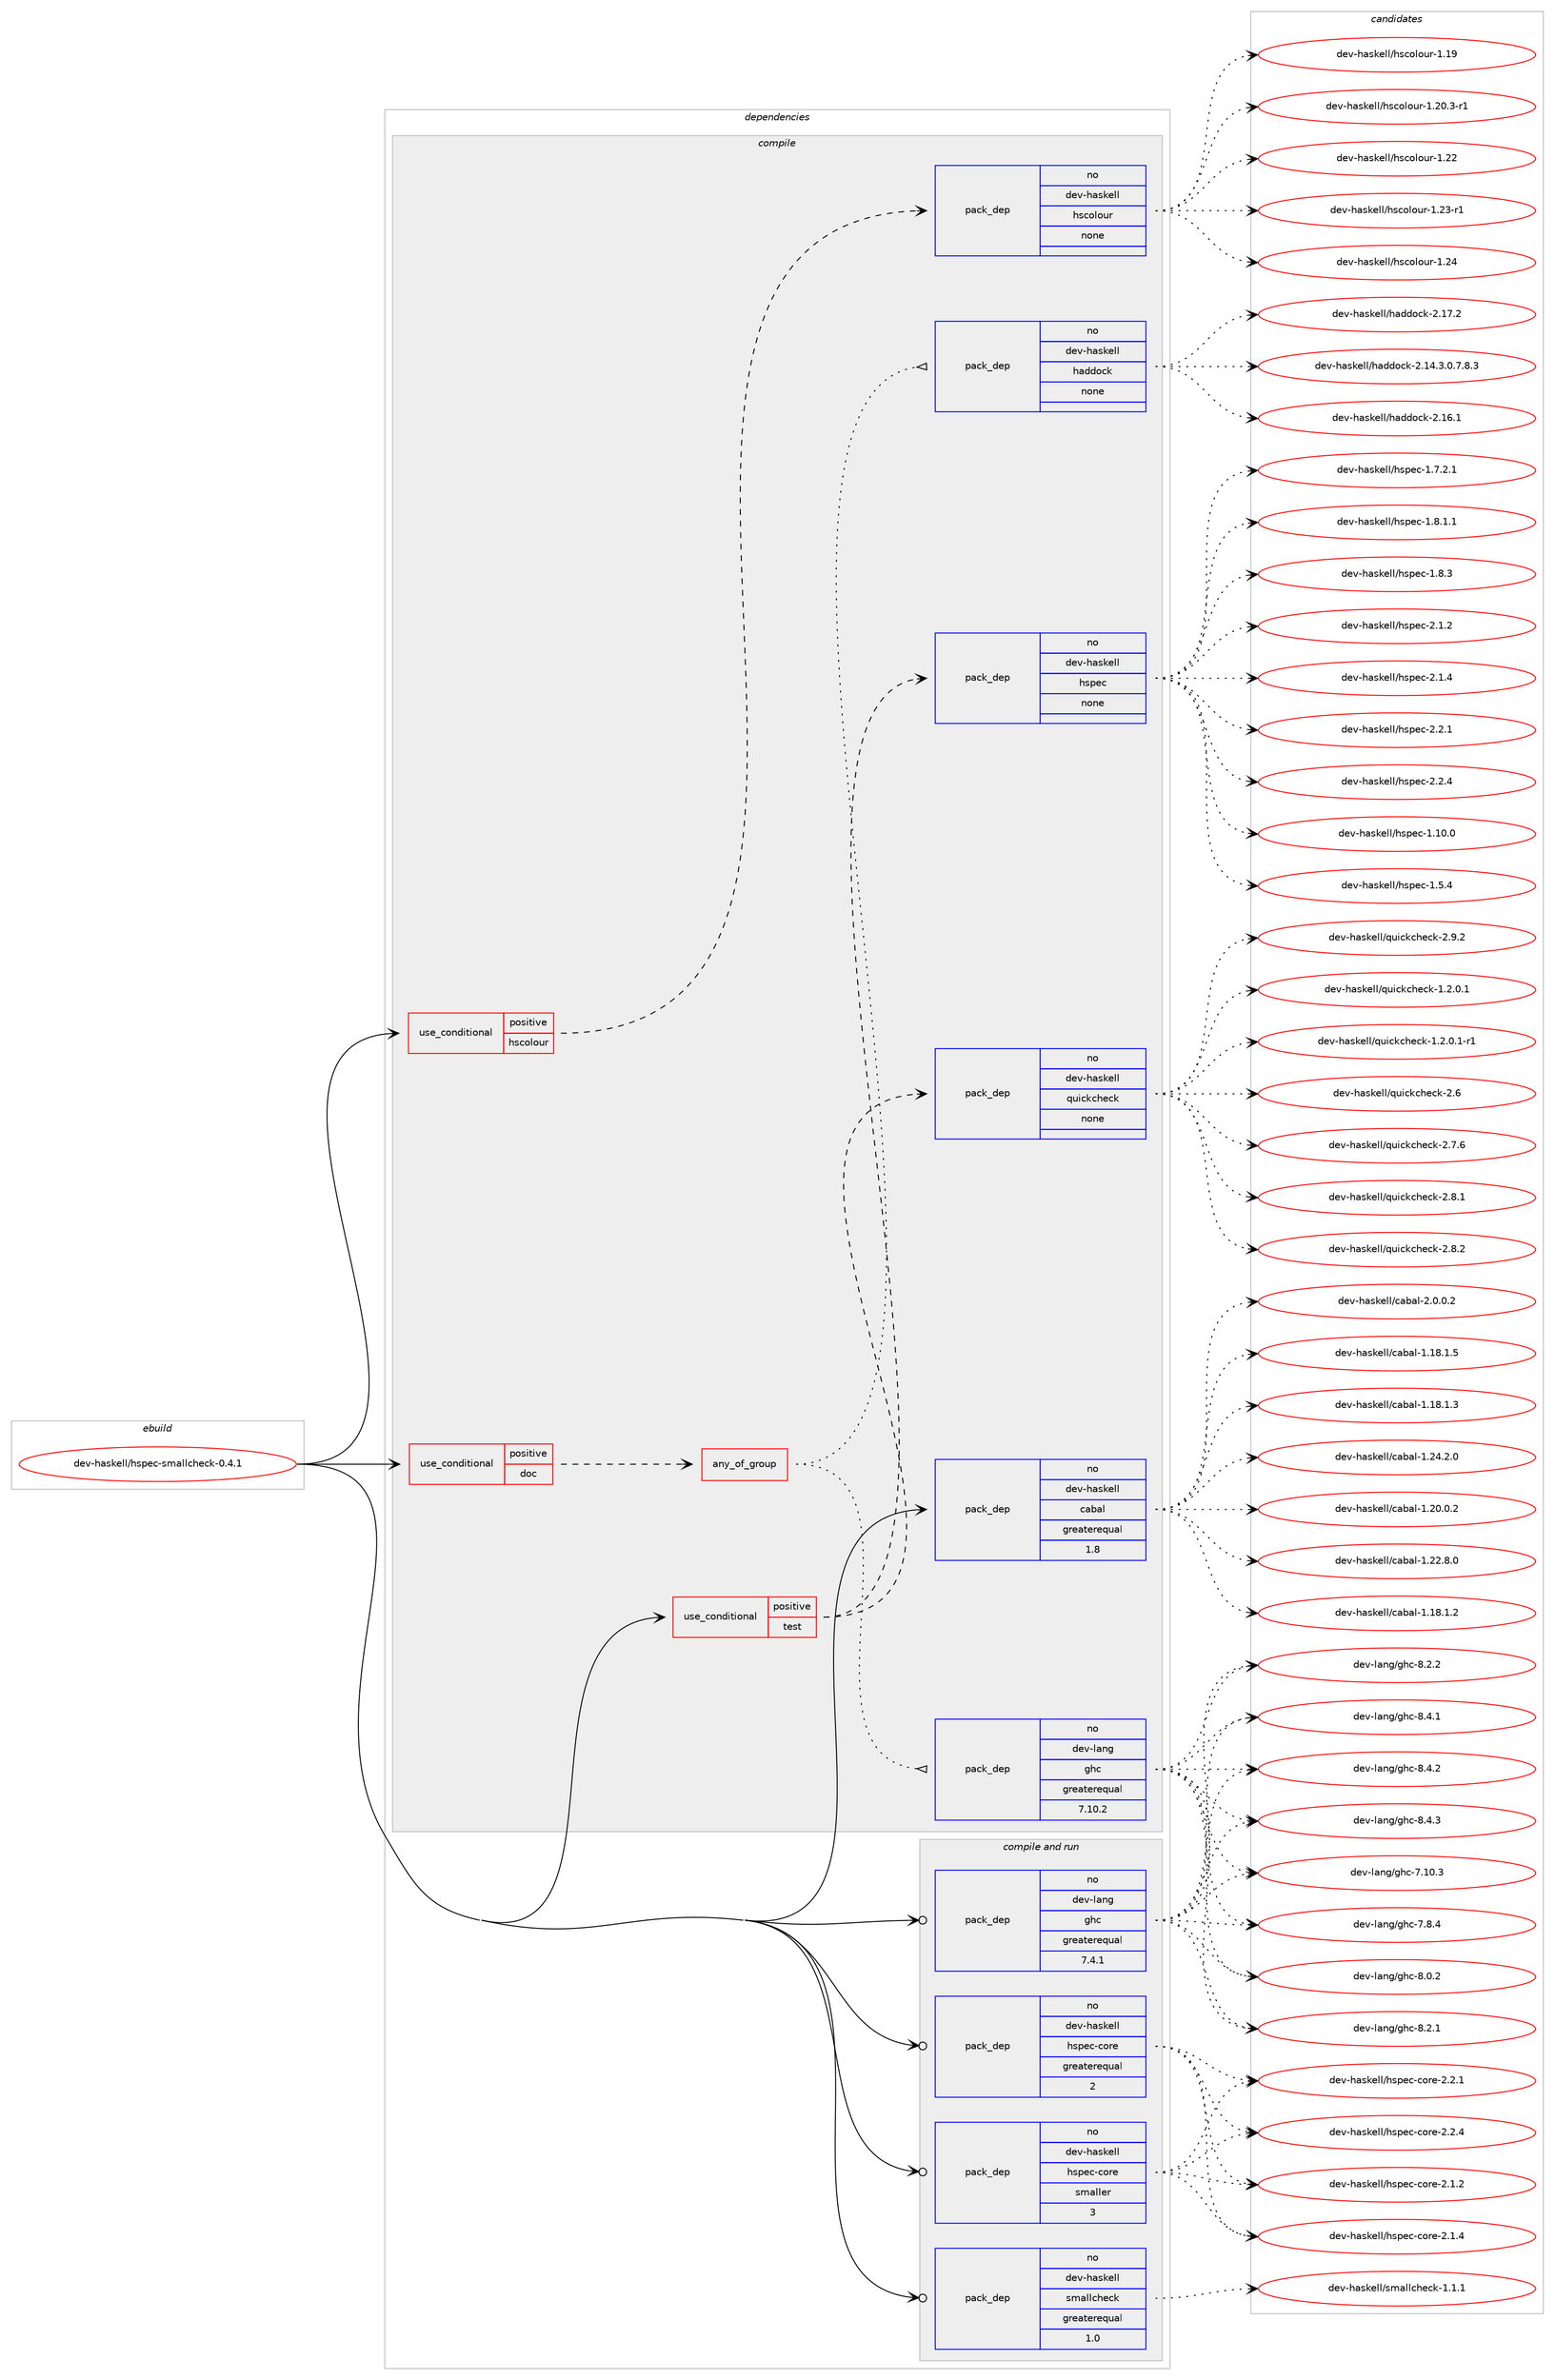 digraph prolog {

# *************
# Graph options
# *************

newrank=true;
concentrate=true;
compound=true;
graph [rankdir=LR,fontname=Helvetica,fontsize=10,ranksep=1.5];#, ranksep=2.5, nodesep=0.2];
edge  [arrowhead=vee];
node  [fontname=Helvetica,fontsize=10];

# **********
# The ebuild
# **********

subgraph cluster_leftcol {
color=gray;
rank=same;
label=<<i>ebuild</i>>;
id [label="dev-haskell/hspec-smallcheck-0.4.1", color=red, width=4, href="../dev-haskell/hspec-smallcheck-0.4.1.svg"];
}

# ****************
# The dependencies
# ****************

subgraph cluster_midcol {
color=gray;
label=<<i>dependencies</i>>;
subgraph cluster_compile {
fillcolor="#eeeeee";
style=filled;
label=<<i>compile</i>>;
subgraph cond360069 {
dependency1335599 [label=<<TABLE BORDER="0" CELLBORDER="1" CELLSPACING="0" CELLPADDING="4"><TR><TD ROWSPAN="3" CELLPADDING="10">use_conditional</TD></TR><TR><TD>positive</TD></TR><TR><TD>doc</TD></TR></TABLE>>, shape=none, color=red];
subgraph any21071 {
dependency1335600 [label=<<TABLE BORDER="0" CELLBORDER="1" CELLSPACING="0" CELLPADDING="4"><TR><TD CELLPADDING="10">any_of_group</TD></TR></TABLE>>, shape=none, color=red];subgraph pack953907 {
dependency1335601 [label=<<TABLE BORDER="0" CELLBORDER="1" CELLSPACING="0" CELLPADDING="4" WIDTH="220"><TR><TD ROWSPAN="6" CELLPADDING="30">pack_dep</TD></TR><TR><TD WIDTH="110">no</TD></TR><TR><TD>dev-haskell</TD></TR><TR><TD>haddock</TD></TR><TR><TD>none</TD></TR><TR><TD></TD></TR></TABLE>>, shape=none, color=blue];
}
dependency1335600:e -> dependency1335601:w [weight=20,style="dotted",arrowhead="oinv"];
subgraph pack953908 {
dependency1335602 [label=<<TABLE BORDER="0" CELLBORDER="1" CELLSPACING="0" CELLPADDING="4" WIDTH="220"><TR><TD ROWSPAN="6" CELLPADDING="30">pack_dep</TD></TR><TR><TD WIDTH="110">no</TD></TR><TR><TD>dev-lang</TD></TR><TR><TD>ghc</TD></TR><TR><TD>greaterequal</TD></TR><TR><TD>7.10.2</TD></TR></TABLE>>, shape=none, color=blue];
}
dependency1335600:e -> dependency1335602:w [weight=20,style="dotted",arrowhead="oinv"];
}
dependency1335599:e -> dependency1335600:w [weight=20,style="dashed",arrowhead="vee"];
}
id:e -> dependency1335599:w [weight=20,style="solid",arrowhead="vee"];
subgraph cond360070 {
dependency1335603 [label=<<TABLE BORDER="0" CELLBORDER="1" CELLSPACING="0" CELLPADDING="4"><TR><TD ROWSPAN="3" CELLPADDING="10">use_conditional</TD></TR><TR><TD>positive</TD></TR><TR><TD>hscolour</TD></TR></TABLE>>, shape=none, color=red];
subgraph pack953909 {
dependency1335604 [label=<<TABLE BORDER="0" CELLBORDER="1" CELLSPACING="0" CELLPADDING="4" WIDTH="220"><TR><TD ROWSPAN="6" CELLPADDING="30">pack_dep</TD></TR><TR><TD WIDTH="110">no</TD></TR><TR><TD>dev-haskell</TD></TR><TR><TD>hscolour</TD></TR><TR><TD>none</TD></TR><TR><TD></TD></TR></TABLE>>, shape=none, color=blue];
}
dependency1335603:e -> dependency1335604:w [weight=20,style="dashed",arrowhead="vee"];
}
id:e -> dependency1335603:w [weight=20,style="solid",arrowhead="vee"];
subgraph cond360071 {
dependency1335605 [label=<<TABLE BORDER="0" CELLBORDER="1" CELLSPACING="0" CELLPADDING="4"><TR><TD ROWSPAN="3" CELLPADDING="10">use_conditional</TD></TR><TR><TD>positive</TD></TR><TR><TD>test</TD></TR></TABLE>>, shape=none, color=red];
subgraph pack953910 {
dependency1335606 [label=<<TABLE BORDER="0" CELLBORDER="1" CELLSPACING="0" CELLPADDING="4" WIDTH="220"><TR><TD ROWSPAN="6" CELLPADDING="30">pack_dep</TD></TR><TR><TD WIDTH="110">no</TD></TR><TR><TD>dev-haskell</TD></TR><TR><TD>hspec</TD></TR><TR><TD>none</TD></TR><TR><TD></TD></TR></TABLE>>, shape=none, color=blue];
}
dependency1335605:e -> dependency1335606:w [weight=20,style="dashed",arrowhead="vee"];
subgraph pack953911 {
dependency1335607 [label=<<TABLE BORDER="0" CELLBORDER="1" CELLSPACING="0" CELLPADDING="4" WIDTH="220"><TR><TD ROWSPAN="6" CELLPADDING="30">pack_dep</TD></TR><TR><TD WIDTH="110">no</TD></TR><TR><TD>dev-haskell</TD></TR><TR><TD>quickcheck</TD></TR><TR><TD>none</TD></TR><TR><TD></TD></TR></TABLE>>, shape=none, color=blue];
}
dependency1335605:e -> dependency1335607:w [weight=20,style="dashed",arrowhead="vee"];
}
id:e -> dependency1335605:w [weight=20,style="solid",arrowhead="vee"];
subgraph pack953912 {
dependency1335608 [label=<<TABLE BORDER="0" CELLBORDER="1" CELLSPACING="0" CELLPADDING="4" WIDTH="220"><TR><TD ROWSPAN="6" CELLPADDING="30">pack_dep</TD></TR><TR><TD WIDTH="110">no</TD></TR><TR><TD>dev-haskell</TD></TR><TR><TD>cabal</TD></TR><TR><TD>greaterequal</TD></TR><TR><TD>1.8</TD></TR></TABLE>>, shape=none, color=blue];
}
id:e -> dependency1335608:w [weight=20,style="solid",arrowhead="vee"];
}
subgraph cluster_compileandrun {
fillcolor="#eeeeee";
style=filled;
label=<<i>compile and run</i>>;
subgraph pack953913 {
dependency1335609 [label=<<TABLE BORDER="0" CELLBORDER="1" CELLSPACING="0" CELLPADDING="4" WIDTH="220"><TR><TD ROWSPAN="6" CELLPADDING="30">pack_dep</TD></TR><TR><TD WIDTH="110">no</TD></TR><TR><TD>dev-haskell</TD></TR><TR><TD>hspec-core</TD></TR><TR><TD>greaterequal</TD></TR><TR><TD>2</TD></TR></TABLE>>, shape=none, color=blue];
}
id:e -> dependency1335609:w [weight=20,style="solid",arrowhead="odotvee"];
subgraph pack953914 {
dependency1335610 [label=<<TABLE BORDER="0" CELLBORDER="1" CELLSPACING="0" CELLPADDING="4" WIDTH="220"><TR><TD ROWSPAN="6" CELLPADDING="30">pack_dep</TD></TR><TR><TD WIDTH="110">no</TD></TR><TR><TD>dev-haskell</TD></TR><TR><TD>hspec-core</TD></TR><TR><TD>smaller</TD></TR><TR><TD>3</TD></TR></TABLE>>, shape=none, color=blue];
}
id:e -> dependency1335610:w [weight=20,style="solid",arrowhead="odotvee"];
subgraph pack953915 {
dependency1335611 [label=<<TABLE BORDER="0" CELLBORDER="1" CELLSPACING="0" CELLPADDING="4" WIDTH="220"><TR><TD ROWSPAN="6" CELLPADDING="30">pack_dep</TD></TR><TR><TD WIDTH="110">no</TD></TR><TR><TD>dev-haskell</TD></TR><TR><TD>smallcheck</TD></TR><TR><TD>greaterequal</TD></TR><TR><TD>1.0</TD></TR></TABLE>>, shape=none, color=blue];
}
id:e -> dependency1335611:w [weight=20,style="solid",arrowhead="odotvee"];
subgraph pack953916 {
dependency1335612 [label=<<TABLE BORDER="0" CELLBORDER="1" CELLSPACING="0" CELLPADDING="4" WIDTH="220"><TR><TD ROWSPAN="6" CELLPADDING="30">pack_dep</TD></TR><TR><TD WIDTH="110">no</TD></TR><TR><TD>dev-lang</TD></TR><TR><TD>ghc</TD></TR><TR><TD>greaterequal</TD></TR><TR><TD>7.4.1</TD></TR></TABLE>>, shape=none, color=blue];
}
id:e -> dependency1335612:w [weight=20,style="solid",arrowhead="odotvee"];
}
subgraph cluster_run {
fillcolor="#eeeeee";
style=filled;
label=<<i>run</i>>;
}
}

# **************
# The candidates
# **************

subgraph cluster_choices {
rank=same;
color=gray;
label=<<i>candidates</i>>;

subgraph choice953907 {
color=black;
nodesep=1;
choice1001011184510497115107101108108471049710010011199107455046495246514648465546564651 [label="dev-haskell/haddock-2.14.3.0.7.8.3", color=red, width=4,href="../dev-haskell/haddock-2.14.3.0.7.8.3.svg"];
choice100101118451049711510710110810847104971001001119910745504649544649 [label="dev-haskell/haddock-2.16.1", color=red, width=4,href="../dev-haskell/haddock-2.16.1.svg"];
choice100101118451049711510710110810847104971001001119910745504649554650 [label="dev-haskell/haddock-2.17.2", color=red, width=4,href="../dev-haskell/haddock-2.17.2.svg"];
dependency1335601:e -> choice1001011184510497115107101108108471049710010011199107455046495246514648465546564651:w [style=dotted,weight="100"];
dependency1335601:e -> choice100101118451049711510710110810847104971001001119910745504649544649:w [style=dotted,weight="100"];
dependency1335601:e -> choice100101118451049711510710110810847104971001001119910745504649554650:w [style=dotted,weight="100"];
}
subgraph choice953908 {
color=black;
nodesep=1;
choice1001011184510897110103471031049945554649484651 [label="dev-lang/ghc-7.10.3", color=red, width=4,href="../dev-lang/ghc-7.10.3.svg"];
choice10010111845108971101034710310499455546564652 [label="dev-lang/ghc-7.8.4", color=red, width=4,href="../dev-lang/ghc-7.8.4.svg"];
choice10010111845108971101034710310499455646484650 [label="dev-lang/ghc-8.0.2", color=red, width=4,href="../dev-lang/ghc-8.0.2.svg"];
choice10010111845108971101034710310499455646504649 [label="dev-lang/ghc-8.2.1", color=red, width=4,href="../dev-lang/ghc-8.2.1.svg"];
choice10010111845108971101034710310499455646504650 [label="dev-lang/ghc-8.2.2", color=red, width=4,href="../dev-lang/ghc-8.2.2.svg"];
choice10010111845108971101034710310499455646524649 [label="dev-lang/ghc-8.4.1", color=red, width=4,href="../dev-lang/ghc-8.4.1.svg"];
choice10010111845108971101034710310499455646524650 [label="dev-lang/ghc-8.4.2", color=red, width=4,href="../dev-lang/ghc-8.4.2.svg"];
choice10010111845108971101034710310499455646524651 [label="dev-lang/ghc-8.4.3", color=red, width=4,href="../dev-lang/ghc-8.4.3.svg"];
dependency1335602:e -> choice1001011184510897110103471031049945554649484651:w [style=dotted,weight="100"];
dependency1335602:e -> choice10010111845108971101034710310499455546564652:w [style=dotted,weight="100"];
dependency1335602:e -> choice10010111845108971101034710310499455646484650:w [style=dotted,weight="100"];
dependency1335602:e -> choice10010111845108971101034710310499455646504649:w [style=dotted,weight="100"];
dependency1335602:e -> choice10010111845108971101034710310499455646504650:w [style=dotted,weight="100"];
dependency1335602:e -> choice10010111845108971101034710310499455646524649:w [style=dotted,weight="100"];
dependency1335602:e -> choice10010111845108971101034710310499455646524650:w [style=dotted,weight="100"];
dependency1335602:e -> choice10010111845108971101034710310499455646524651:w [style=dotted,weight="100"];
}
subgraph choice953909 {
color=black;
nodesep=1;
choice100101118451049711510710110810847104115991111081111171144549464957 [label="dev-haskell/hscolour-1.19", color=red, width=4,href="../dev-haskell/hscolour-1.19.svg"];
choice10010111845104971151071011081084710411599111108111117114454946504846514511449 [label="dev-haskell/hscolour-1.20.3-r1", color=red, width=4,href="../dev-haskell/hscolour-1.20.3-r1.svg"];
choice100101118451049711510710110810847104115991111081111171144549465050 [label="dev-haskell/hscolour-1.22", color=red, width=4,href="../dev-haskell/hscolour-1.22.svg"];
choice1001011184510497115107101108108471041159911110811111711445494650514511449 [label="dev-haskell/hscolour-1.23-r1", color=red, width=4,href="../dev-haskell/hscolour-1.23-r1.svg"];
choice100101118451049711510710110810847104115991111081111171144549465052 [label="dev-haskell/hscolour-1.24", color=red, width=4,href="../dev-haskell/hscolour-1.24.svg"];
dependency1335604:e -> choice100101118451049711510710110810847104115991111081111171144549464957:w [style=dotted,weight="100"];
dependency1335604:e -> choice10010111845104971151071011081084710411599111108111117114454946504846514511449:w [style=dotted,weight="100"];
dependency1335604:e -> choice100101118451049711510710110810847104115991111081111171144549465050:w [style=dotted,weight="100"];
dependency1335604:e -> choice1001011184510497115107101108108471041159911110811111711445494650514511449:w [style=dotted,weight="100"];
dependency1335604:e -> choice100101118451049711510710110810847104115991111081111171144549465052:w [style=dotted,weight="100"];
}
subgraph choice953910 {
color=black;
nodesep=1;
choice1001011184510497115107101108108471041151121019945494649484648 [label="dev-haskell/hspec-1.10.0", color=red, width=4,href="../dev-haskell/hspec-1.10.0.svg"];
choice10010111845104971151071011081084710411511210199454946534652 [label="dev-haskell/hspec-1.5.4", color=red, width=4,href="../dev-haskell/hspec-1.5.4.svg"];
choice100101118451049711510710110810847104115112101994549465546504649 [label="dev-haskell/hspec-1.7.2.1", color=red, width=4,href="../dev-haskell/hspec-1.7.2.1.svg"];
choice100101118451049711510710110810847104115112101994549465646494649 [label="dev-haskell/hspec-1.8.1.1", color=red, width=4,href="../dev-haskell/hspec-1.8.1.1.svg"];
choice10010111845104971151071011081084710411511210199454946564651 [label="dev-haskell/hspec-1.8.3", color=red, width=4,href="../dev-haskell/hspec-1.8.3.svg"];
choice10010111845104971151071011081084710411511210199455046494650 [label="dev-haskell/hspec-2.1.2", color=red, width=4,href="../dev-haskell/hspec-2.1.2.svg"];
choice10010111845104971151071011081084710411511210199455046494652 [label="dev-haskell/hspec-2.1.4", color=red, width=4,href="../dev-haskell/hspec-2.1.4.svg"];
choice10010111845104971151071011081084710411511210199455046504649 [label="dev-haskell/hspec-2.2.1", color=red, width=4,href="../dev-haskell/hspec-2.2.1.svg"];
choice10010111845104971151071011081084710411511210199455046504652 [label="dev-haskell/hspec-2.2.4", color=red, width=4,href="../dev-haskell/hspec-2.2.4.svg"];
dependency1335606:e -> choice1001011184510497115107101108108471041151121019945494649484648:w [style=dotted,weight="100"];
dependency1335606:e -> choice10010111845104971151071011081084710411511210199454946534652:w [style=dotted,weight="100"];
dependency1335606:e -> choice100101118451049711510710110810847104115112101994549465546504649:w [style=dotted,weight="100"];
dependency1335606:e -> choice100101118451049711510710110810847104115112101994549465646494649:w [style=dotted,weight="100"];
dependency1335606:e -> choice10010111845104971151071011081084710411511210199454946564651:w [style=dotted,weight="100"];
dependency1335606:e -> choice10010111845104971151071011081084710411511210199455046494650:w [style=dotted,weight="100"];
dependency1335606:e -> choice10010111845104971151071011081084710411511210199455046494652:w [style=dotted,weight="100"];
dependency1335606:e -> choice10010111845104971151071011081084710411511210199455046504649:w [style=dotted,weight="100"];
dependency1335606:e -> choice10010111845104971151071011081084710411511210199455046504652:w [style=dotted,weight="100"];
}
subgraph choice953911 {
color=black;
nodesep=1;
choice1001011184510497115107101108108471131171059910799104101991074549465046484649 [label="dev-haskell/quickcheck-1.2.0.1", color=red, width=4,href="../dev-haskell/quickcheck-1.2.0.1.svg"];
choice10010111845104971151071011081084711311710599107991041019910745494650464846494511449 [label="dev-haskell/quickcheck-1.2.0.1-r1", color=red, width=4,href="../dev-haskell/quickcheck-1.2.0.1-r1.svg"];
choice10010111845104971151071011081084711311710599107991041019910745504654 [label="dev-haskell/quickcheck-2.6", color=red, width=4,href="../dev-haskell/quickcheck-2.6.svg"];
choice100101118451049711510710110810847113117105991079910410199107455046554654 [label="dev-haskell/quickcheck-2.7.6", color=red, width=4,href="../dev-haskell/quickcheck-2.7.6.svg"];
choice100101118451049711510710110810847113117105991079910410199107455046564649 [label="dev-haskell/quickcheck-2.8.1", color=red, width=4,href="../dev-haskell/quickcheck-2.8.1.svg"];
choice100101118451049711510710110810847113117105991079910410199107455046564650 [label="dev-haskell/quickcheck-2.8.2", color=red, width=4,href="../dev-haskell/quickcheck-2.8.2.svg"];
choice100101118451049711510710110810847113117105991079910410199107455046574650 [label="dev-haskell/quickcheck-2.9.2", color=red, width=4,href="../dev-haskell/quickcheck-2.9.2.svg"];
dependency1335607:e -> choice1001011184510497115107101108108471131171059910799104101991074549465046484649:w [style=dotted,weight="100"];
dependency1335607:e -> choice10010111845104971151071011081084711311710599107991041019910745494650464846494511449:w [style=dotted,weight="100"];
dependency1335607:e -> choice10010111845104971151071011081084711311710599107991041019910745504654:w [style=dotted,weight="100"];
dependency1335607:e -> choice100101118451049711510710110810847113117105991079910410199107455046554654:w [style=dotted,weight="100"];
dependency1335607:e -> choice100101118451049711510710110810847113117105991079910410199107455046564649:w [style=dotted,weight="100"];
dependency1335607:e -> choice100101118451049711510710110810847113117105991079910410199107455046564650:w [style=dotted,weight="100"];
dependency1335607:e -> choice100101118451049711510710110810847113117105991079910410199107455046574650:w [style=dotted,weight="100"];
}
subgraph choice953912 {
color=black;
nodesep=1;
choice10010111845104971151071011081084799979897108454946495646494650 [label="dev-haskell/cabal-1.18.1.2", color=red, width=4,href="../dev-haskell/cabal-1.18.1.2.svg"];
choice10010111845104971151071011081084799979897108454946495646494651 [label="dev-haskell/cabal-1.18.1.3", color=red, width=4,href="../dev-haskell/cabal-1.18.1.3.svg"];
choice10010111845104971151071011081084799979897108454946495646494653 [label="dev-haskell/cabal-1.18.1.5", color=red, width=4,href="../dev-haskell/cabal-1.18.1.5.svg"];
choice10010111845104971151071011081084799979897108454946504846484650 [label="dev-haskell/cabal-1.20.0.2", color=red, width=4,href="../dev-haskell/cabal-1.20.0.2.svg"];
choice10010111845104971151071011081084799979897108454946505046564648 [label="dev-haskell/cabal-1.22.8.0", color=red, width=4,href="../dev-haskell/cabal-1.22.8.0.svg"];
choice10010111845104971151071011081084799979897108454946505246504648 [label="dev-haskell/cabal-1.24.2.0", color=red, width=4,href="../dev-haskell/cabal-1.24.2.0.svg"];
choice100101118451049711510710110810847999798971084550464846484650 [label="dev-haskell/cabal-2.0.0.2", color=red, width=4,href="../dev-haskell/cabal-2.0.0.2.svg"];
dependency1335608:e -> choice10010111845104971151071011081084799979897108454946495646494650:w [style=dotted,weight="100"];
dependency1335608:e -> choice10010111845104971151071011081084799979897108454946495646494651:w [style=dotted,weight="100"];
dependency1335608:e -> choice10010111845104971151071011081084799979897108454946495646494653:w [style=dotted,weight="100"];
dependency1335608:e -> choice10010111845104971151071011081084799979897108454946504846484650:w [style=dotted,weight="100"];
dependency1335608:e -> choice10010111845104971151071011081084799979897108454946505046564648:w [style=dotted,weight="100"];
dependency1335608:e -> choice10010111845104971151071011081084799979897108454946505246504648:w [style=dotted,weight="100"];
dependency1335608:e -> choice100101118451049711510710110810847999798971084550464846484650:w [style=dotted,weight="100"];
}
subgraph choice953913 {
color=black;
nodesep=1;
choice100101118451049711510710110810847104115112101994599111114101455046494650 [label="dev-haskell/hspec-core-2.1.2", color=red, width=4,href="../dev-haskell/hspec-core-2.1.2.svg"];
choice100101118451049711510710110810847104115112101994599111114101455046494652 [label="dev-haskell/hspec-core-2.1.4", color=red, width=4,href="../dev-haskell/hspec-core-2.1.4.svg"];
choice100101118451049711510710110810847104115112101994599111114101455046504649 [label="dev-haskell/hspec-core-2.2.1", color=red, width=4,href="../dev-haskell/hspec-core-2.2.1.svg"];
choice100101118451049711510710110810847104115112101994599111114101455046504652 [label="dev-haskell/hspec-core-2.2.4", color=red, width=4,href="../dev-haskell/hspec-core-2.2.4.svg"];
dependency1335609:e -> choice100101118451049711510710110810847104115112101994599111114101455046494650:w [style=dotted,weight="100"];
dependency1335609:e -> choice100101118451049711510710110810847104115112101994599111114101455046494652:w [style=dotted,weight="100"];
dependency1335609:e -> choice100101118451049711510710110810847104115112101994599111114101455046504649:w [style=dotted,weight="100"];
dependency1335609:e -> choice100101118451049711510710110810847104115112101994599111114101455046504652:w [style=dotted,weight="100"];
}
subgraph choice953914 {
color=black;
nodesep=1;
choice100101118451049711510710110810847104115112101994599111114101455046494650 [label="dev-haskell/hspec-core-2.1.2", color=red, width=4,href="../dev-haskell/hspec-core-2.1.2.svg"];
choice100101118451049711510710110810847104115112101994599111114101455046494652 [label="dev-haskell/hspec-core-2.1.4", color=red, width=4,href="../dev-haskell/hspec-core-2.1.4.svg"];
choice100101118451049711510710110810847104115112101994599111114101455046504649 [label="dev-haskell/hspec-core-2.2.1", color=red, width=4,href="../dev-haskell/hspec-core-2.2.1.svg"];
choice100101118451049711510710110810847104115112101994599111114101455046504652 [label="dev-haskell/hspec-core-2.2.4", color=red, width=4,href="../dev-haskell/hspec-core-2.2.4.svg"];
dependency1335610:e -> choice100101118451049711510710110810847104115112101994599111114101455046494650:w [style=dotted,weight="100"];
dependency1335610:e -> choice100101118451049711510710110810847104115112101994599111114101455046494652:w [style=dotted,weight="100"];
dependency1335610:e -> choice100101118451049711510710110810847104115112101994599111114101455046504649:w [style=dotted,weight="100"];
dependency1335610:e -> choice100101118451049711510710110810847104115112101994599111114101455046504652:w [style=dotted,weight="100"];
}
subgraph choice953915 {
color=black;
nodesep=1;
choice100101118451049711510710110810847115109971081089910410199107454946494649 [label="dev-haskell/smallcheck-1.1.1", color=red, width=4,href="../dev-haskell/smallcheck-1.1.1.svg"];
dependency1335611:e -> choice100101118451049711510710110810847115109971081089910410199107454946494649:w [style=dotted,weight="100"];
}
subgraph choice953916 {
color=black;
nodesep=1;
choice1001011184510897110103471031049945554649484651 [label="dev-lang/ghc-7.10.3", color=red, width=4,href="../dev-lang/ghc-7.10.3.svg"];
choice10010111845108971101034710310499455546564652 [label="dev-lang/ghc-7.8.4", color=red, width=4,href="../dev-lang/ghc-7.8.4.svg"];
choice10010111845108971101034710310499455646484650 [label="dev-lang/ghc-8.0.2", color=red, width=4,href="../dev-lang/ghc-8.0.2.svg"];
choice10010111845108971101034710310499455646504649 [label="dev-lang/ghc-8.2.1", color=red, width=4,href="../dev-lang/ghc-8.2.1.svg"];
choice10010111845108971101034710310499455646504650 [label="dev-lang/ghc-8.2.2", color=red, width=4,href="../dev-lang/ghc-8.2.2.svg"];
choice10010111845108971101034710310499455646524649 [label="dev-lang/ghc-8.4.1", color=red, width=4,href="../dev-lang/ghc-8.4.1.svg"];
choice10010111845108971101034710310499455646524650 [label="dev-lang/ghc-8.4.2", color=red, width=4,href="../dev-lang/ghc-8.4.2.svg"];
choice10010111845108971101034710310499455646524651 [label="dev-lang/ghc-8.4.3", color=red, width=4,href="../dev-lang/ghc-8.4.3.svg"];
dependency1335612:e -> choice1001011184510897110103471031049945554649484651:w [style=dotted,weight="100"];
dependency1335612:e -> choice10010111845108971101034710310499455546564652:w [style=dotted,weight="100"];
dependency1335612:e -> choice10010111845108971101034710310499455646484650:w [style=dotted,weight="100"];
dependency1335612:e -> choice10010111845108971101034710310499455646504649:w [style=dotted,weight="100"];
dependency1335612:e -> choice10010111845108971101034710310499455646504650:w [style=dotted,weight="100"];
dependency1335612:e -> choice10010111845108971101034710310499455646524649:w [style=dotted,weight="100"];
dependency1335612:e -> choice10010111845108971101034710310499455646524650:w [style=dotted,weight="100"];
dependency1335612:e -> choice10010111845108971101034710310499455646524651:w [style=dotted,weight="100"];
}
}

}
